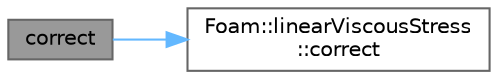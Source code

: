digraph "correct"
{
 // LATEX_PDF_SIZE
  bgcolor="transparent";
  edge [fontname=Helvetica,fontsize=10,labelfontname=Helvetica,labelfontsize=10];
  node [fontname=Helvetica,fontsize=10,shape=box,height=0.2,width=0.4];
  rankdir="LR";
  Node1 [id="Node000001",label="correct",height=0.2,width=0.4,color="gray40", fillcolor="grey60", style="filled", fontcolor="black",tooltip=" "];
  Node1 -> Node2 [id="edge1_Node000001_Node000002",color="steelblue1",style="solid",tooltip=" "];
  Node2 [id="Node000002",label="Foam::linearViscousStress\l::correct",height=0.2,width=0.4,color="grey40", fillcolor="white", style="filled",URL="$classFoam_1_1linearViscousStress.html#aa4d8a8ca44f2b13f84ba64733f6e0252",tooltip=" "];
}
